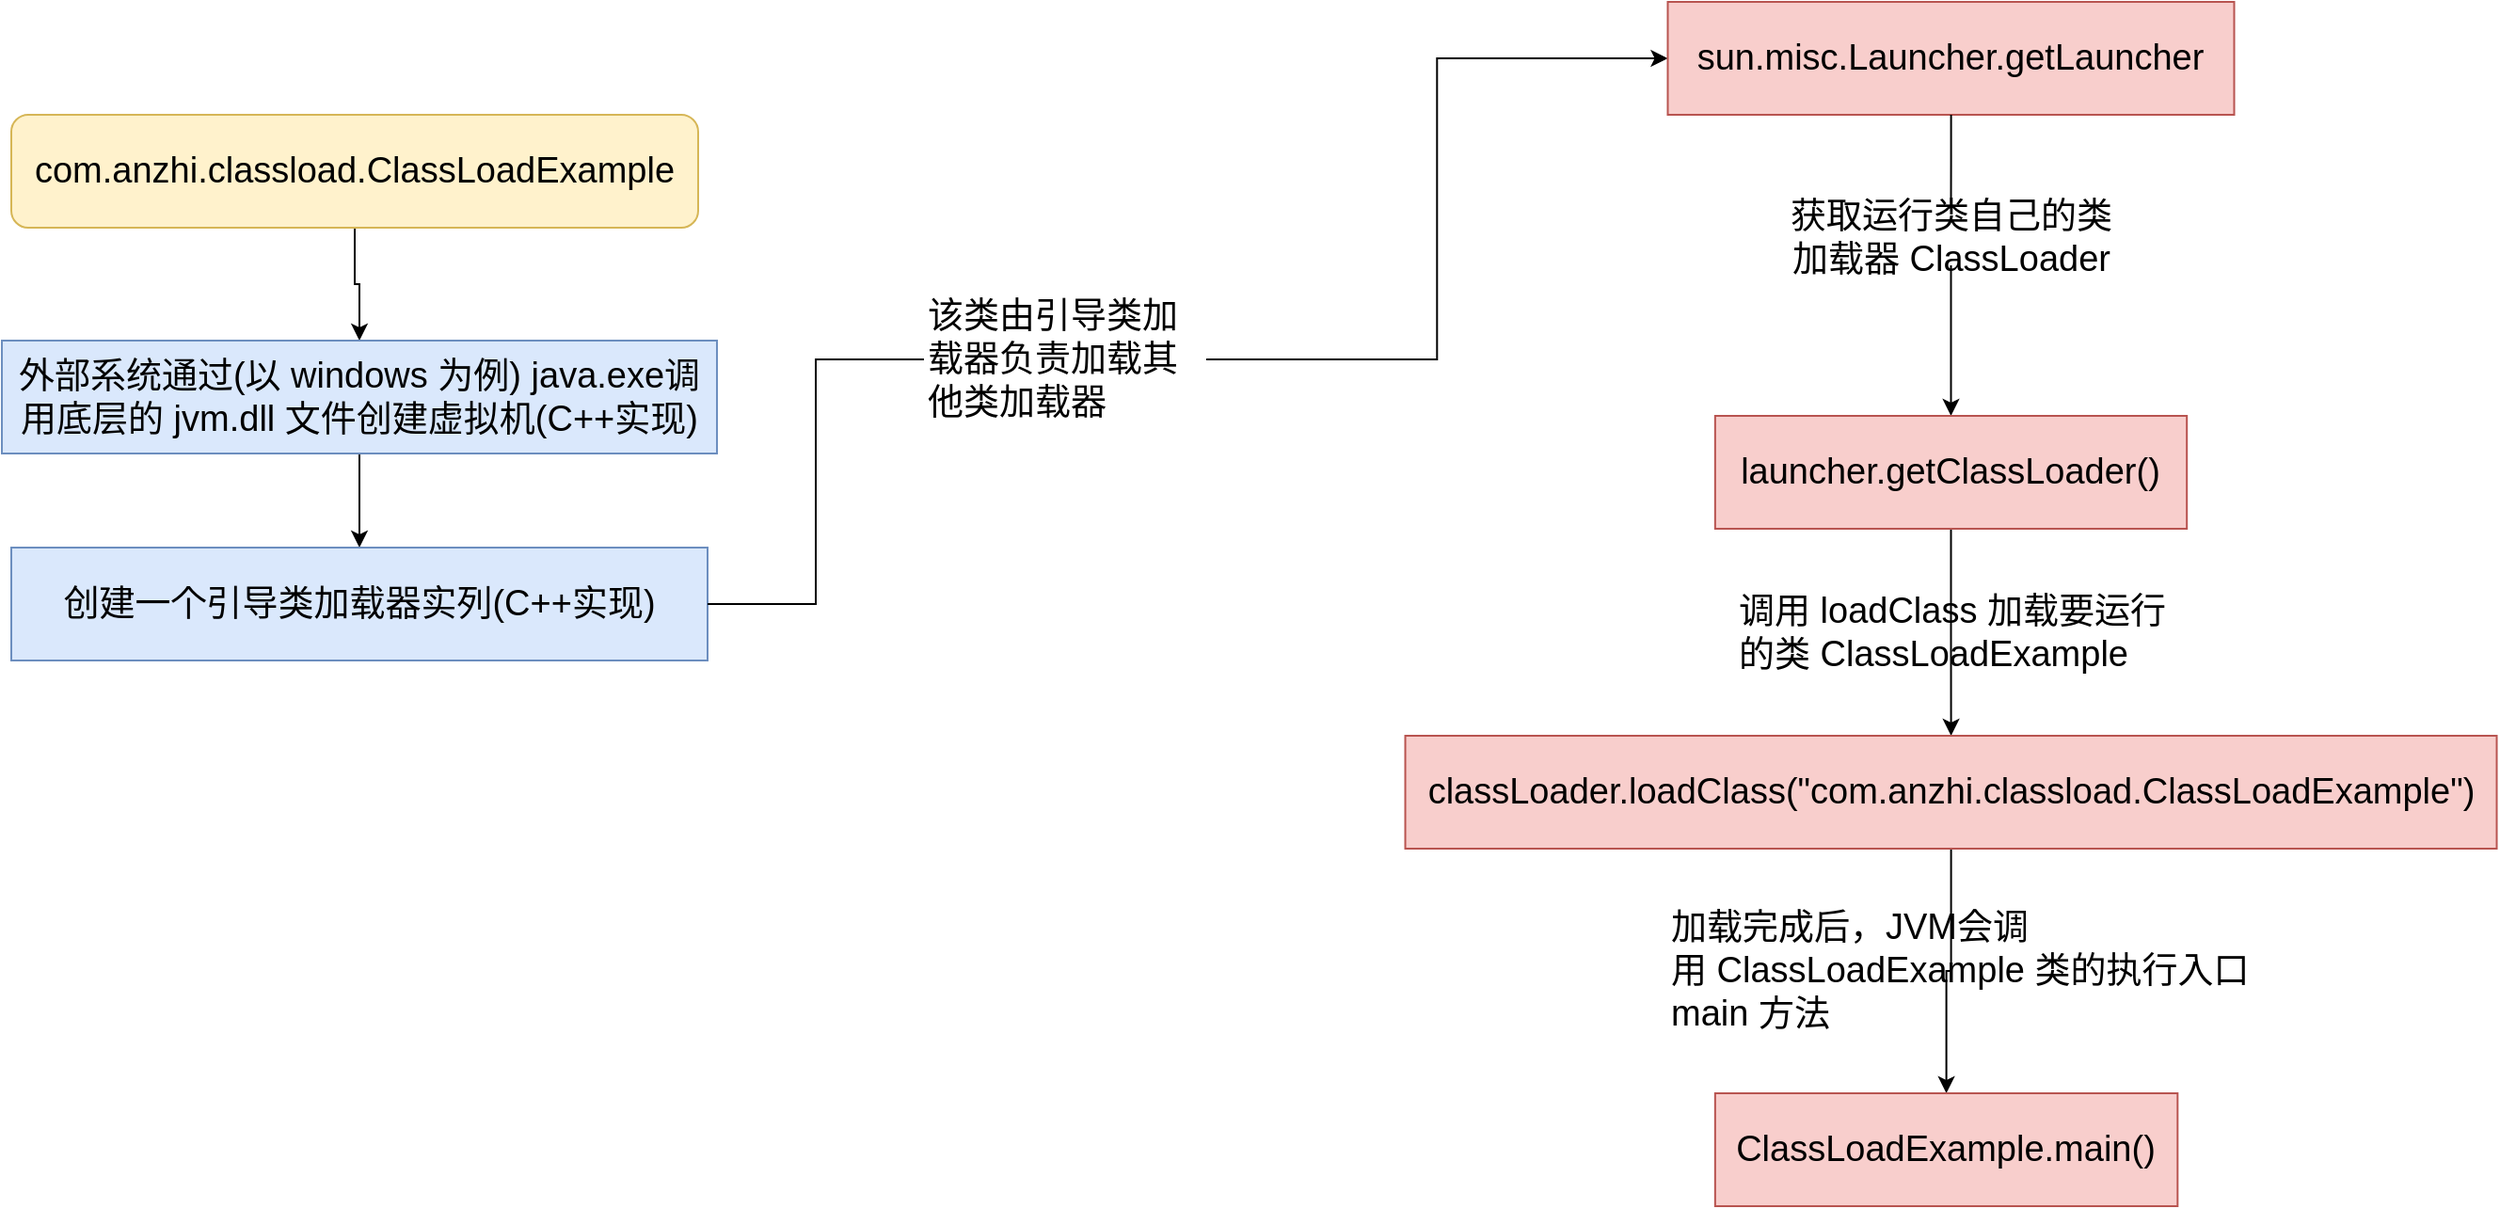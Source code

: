 <mxfile version="20.8.15" type="github">
  <diagram name="第 1 页" id="dloSt9y01RurNPgCsbOY">
    <mxGraphModel dx="1877" dy="485" grid="1" gridSize="10" guides="1" tooltips="1" connect="1" arrows="1" fold="1" page="1" pageScale="1" pageWidth="827" pageHeight="1169" math="0" shadow="0">
      <root>
        <mxCell id="0" />
        <mxCell id="1" parent="0" />
        <mxCell id="ZTvMeK_ziNfCWvg0XryM-6" style="edgeStyle=orthogonalEdgeStyle;rounded=0;orthogonalLoop=1;jettySize=auto;html=1;entryX=0.5;entryY=0;entryDx=0;entryDy=0;fontSize=19;" edge="1" parent="1" source="ZTvMeK_ziNfCWvg0XryM-1" target="ZTvMeK_ziNfCWvg0XryM-5">
          <mxGeometry relative="1" as="geometry" />
        </mxCell>
        <mxCell id="ZTvMeK_ziNfCWvg0XryM-1" value="&lt;font style=&quot;font-size: 19px;&quot;&gt;com.anzhi.classload.ClassLoadExample&lt;/font&gt;" style="rounded=1;whiteSpace=wrap;html=1;fillColor=#fff2cc;strokeColor=#d6b656;" vertex="1" parent="1">
          <mxGeometry x="-205" y="70" width="365" height="60" as="geometry" />
        </mxCell>
        <mxCell id="ZTvMeK_ziNfCWvg0XryM-9" style="edgeStyle=orthogonalEdgeStyle;rounded=0;orthogonalLoop=1;jettySize=auto;html=1;exitX=0.5;exitY=1;exitDx=0;exitDy=0;entryX=0.5;entryY=0;entryDx=0;entryDy=0;fontSize=19;" edge="1" parent="1" source="ZTvMeK_ziNfCWvg0XryM-5" target="ZTvMeK_ziNfCWvg0XryM-8">
          <mxGeometry relative="1" as="geometry" />
        </mxCell>
        <mxCell id="ZTvMeK_ziNfCWvg0XryM-5" value="外部系统通过(以 windows 为例) java.exe调用底层的 jvm.dll 文件创建虚拟机(C++实现)" style="rounded=0;whiteSpace=wrap;html=1;fontSize=19;fillColor=#dae8fc;strokeColor=#6c8ebf;" vertex="1" parent="1">
          <mxGeometry x="-210" y="190" width="380" height="60" as="geometry" />
        </mxCell>
        <mxCell id="ZTvMeK_ziNfCWvg0XryM-11" value="" style="edgeStyle=orthogonalEdgeStyle;rounded=0;orthogonalLoop=1;jettySize=auto;html=1;fontSize=19;entryX=0;entryY=0.5;entryDx=0;entryDy=0;startArrow=none;" edge="1" parent="1" source="ZTvMeK_ziNfCWvg0XryM-14" target="ZTvMeK_ziNfCWvg0XryM-10">
          <mxGeometry relative="1" as="geometry" />
        </mxCell>
        <mxCell id="ZTvMeK_ziNfCWvg0XryM-8" value="创建一个引导类加载器实列(C++实现)" style="whiteSpace=wrap;html=1;fontSize=19;fillColor=#dae8fc;strokeColor=#6c8ebf;rounded=0;" vertex="1" parent="1">
          <mxGeometry x="-205" y="300" width="370" height="60" as="geometry" />
        </mxCell>
        <mxCell id="ZTvMeK_ziNfCWvg0XryM-17" value="" style="edgeStyle=orthogonalEdgeStyle;rounded=0;orthogonalLoop=1;jettySize=auto;html=1;fontSize=19;startArrow=none;" edge="1" parent="1" source="ZTvMeK_ziNfCWvg0XryM-19" target="ZTvMeK_ziNfCWvg0XryM-16">
          <mxGeometry relative="1" as="geometry" />
        </mxCell>
        <mxCell id="ZTvMeK_ziNfCWvg0XryM-10" value="sun.misc.Launcher.getLauncher" style="whiteSpace=wrap;html=1;fontSize=19;fillColor=#f8cecc;strokeColor=#b85450;rounded=0;" vertex="1" parent="1">
          <mxGeometry x="675.25" y="10" width="301" height="60" as="geometry" />
        </mxCell>
        <mxCell id="ZTvMeK_ziNfCWvg0XryM-15" value="" style="edgeStyle=orthogonalEdgeStyle;rounded=0;orthogonalLoop=1;jettySize=auto;html=1;fontSize=19;entryX=0;entryY=0.5;entryDx=0;entryDy=0;endArrow=none;" edge="1" parent="1" source="ZTvMeK_ziNfCWvg0XryM-8" target="ZTvMeK_ziNfCWvg0XryM-14">
          <mxGeometry relative="1" as="geometry">
            <mxPoint x="165" y="330" as="sourcePoint" />
            <mxPoint x="410" y="80" as="targetPoint" />
          </mxGeometry>
        </mxCell>
        <mxCell id="ZTvMeK_ziNfCWvg0XryM-14" value="该类由引导类加载器负责加载其他类加载器" style="text;html=1;strokeColor=none;fillColor=none;align=left;verticalAlign=middle;whiteSpace=wrap;rounded=0;fontSize=19;" vertex="1" parent="1">
          <mxGeometry x="280" y="150" width="150" height="100" as="geometry" />
        </mxCell>
        <mxCell id="ZTvMeK_ziNfCWvg0XryM-22" value="" style="edgeStyle=orthogonalEdgeStyle;rounded=0;orthogonalLoop=1;jettySize=auto;html=1;fontSize=19;" edge="1" parent="1" source="ZTvMeK_ziNfCWvg0XryM-16" target="ZTvMeK_ziNfCWvg0XryM-21">
          <mxGeometry relative="1" as="geometry" />
        </mxCell>
        <mxCell id="ZTvMeK_ziNfCWvg0XryM-16" value="launcher.getClassLoader()" style="whiteSpace=wrap;html=1;fontSize=19;fillColor=#f8cecc;strokeColor=#b85450;rounded=0;" vertex="1" parent="1">
          <mxGeometry x="700.42" y="230" width="250.67" height="60" as="geometry" />
        </mxCell>
        <mxCell id="ZTvMeK_ziNfCWvg0XryM-27" value="" style="edgeStyle=orthogonalEdgeStyle;rounded=0;orthogonalLoop=1;jettySize=auto;html=1;fontSize=19;" edge="1" parent="1" source="ZTvMeK_ziNfCWvg0XryM-21" target="ZTvMeK_ziNfCWvg0XryM-26">
          <mxGeometry relative="1" as="geometry" />
        </mxCell>
        <mxCell id="ZTvMeK_ziNfCWvg0XryM-21" value="classLoader.loadClass(&quot;com.anzhi.classload.ClassLoadExample&quot;)" style="whiteSpace=wrap;html=1;fontSize=19;fillColor=#f8cecc;strokeColor=#b85450;rounded=0;" vertex="1" parent="1">
          <mxGeometry x="535.76" y="400" width="580" height="60" as="geometry" />
        </mxCell>
        <mxCell id="ZTvMeK_ziNfCWvg0XryM-23" value="调用 loadClass 加载要运行的类 ClassLoadExample" style="text;html=1;strokeColor=none;fillColor=none;align=left;verticalAlign=middle;whiteSpace=wrap;rounded=0;fontSize=19;" vertex="1" parent="1">
          <mxGeometry x="710.51" y="320" width="230.49" height="50" as="geometry" />
        </mxCell>
        <mxCell id="ZTvMeK_ziNfCWvg0XryM-25" value="" style="edgeStyle=orthogonalEdgeStyle;rounded=0;orthogonalLoop=1;jettySize=auto;html=1;fontSize=19;endArrow=none;" edge="1" parent="1" source="ZTvMeK_ziNfCWvg0XryM-10" target="ZTvMeK_ziNfCWvg0XryM-19">
          <mxGeometry relative="1" as="geometry">
            <mxPoint x="812.9" y="70" as="sourcePoint" />
            <mxPoint x="813" y="220" as="targetPoint" />
          </mxGeometry>
        </mxCell>
        <mxCell id="ZTvMeK_ziNfCWvg0XryM-19" value="获取运行类自己的类加载器 ClassLoader" style="text;html=1;strokeColor=none;fillColor=none;align=center;verticalAlign=middle;whiteSpace=wrap;rounded=0;fontSize=19;" vertex="1" parent="1">
          <mxGeometry x="731" y="120" width="189.5" height="30" as="geometry" />
        </mxCell>
        <mxCell id="ZTvMeK_ziNfCWvg0XryM-26" value="ClassLoadExample.main()" style="whiteSpace=wrap;html=1;fontSize=19;fillColor=#f8cecc;strokeColor=#b85450;rounded=0;" vertex="1" parent="1">
          <mxGeometry x="700.42" y="590" width="245.75" height="60" as="geometry" />
        </mxCell>
        <mxCell id="ZTvMeK_ziNfCWvg0XryM-28" value="加载完成后，JVM会调用&amp;nbsp;ClassLoadExample 类的执行入口 main 方法" style="text;html=1;strokeColor=none;fillColor=none;align=left;verticalAlign=middle;whiteSpace=wrap;rounded=0;fontSize=19;" vertex="1" parent="1">
          <mxGeometry x="675.25" y="490" width="339.48" height="70" as="geometry" />
        </mxCell>
      </root>
    </mxGraphModel>
  </diagram>
</mxfile>
